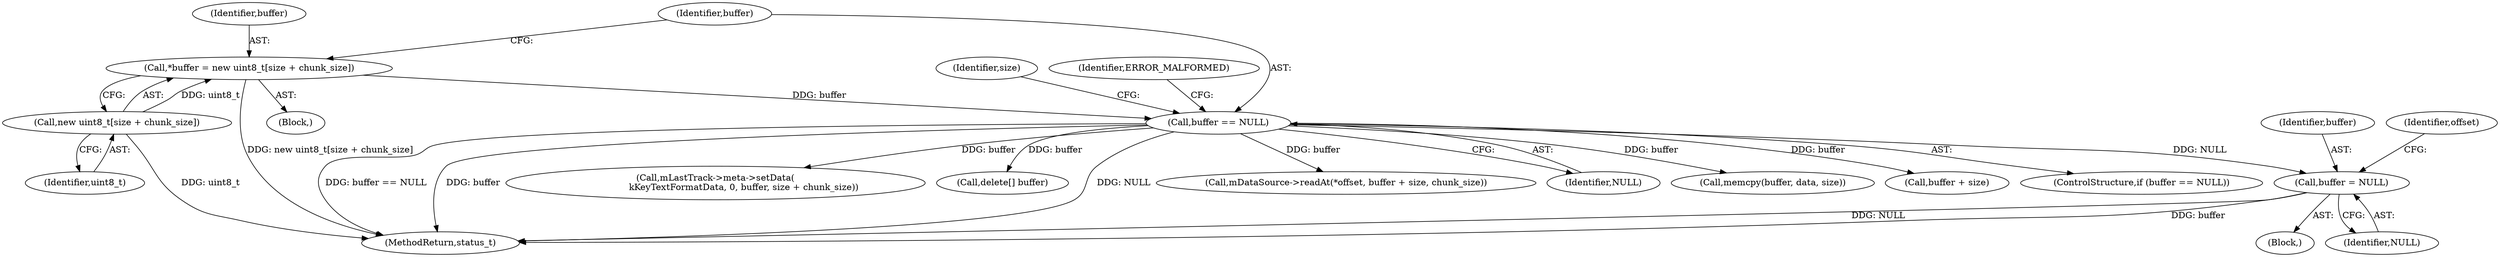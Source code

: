 digraph "0_Android_463a6f807e187828442949d1924e143cf07778c6@pointer" {
"1002778" [label="(Call,buffer = NULL)"];
"1002748" [label="(Call,buffer == NULL)"];
"1002743" [label="(Call,*buffer = new uint8_t[size + chunk_size])"];
"1002745" [label="(Call,new uint8_t[size + chunk_size])"];
"1002767" [label="(Call,mDataSource->readAt(*offset, buffer + size, chunk_size))"];
"1002748" [label="(Call,buffer == NULL)"];
"1002775" [label="(Block,)"];
"1002778" [label="(Call,buffer = NULL)"];
"1002750" [label="(Identifier,NULL)"];
"1002743" [label="(Call,*buffer = new uint8_t[size + chunk_size])"];
"1002759" [label="(Call,memcpy(buffer, data, size))"];
"1002756" [label="(Identifier,size)"];
"1002749" [label="(Identifier,buffer)"];
"1002770" [label="(Call,buffer + size)"];
"1002747" [label="(ControlStructure,if (buffer == NULL))"];
"1002712" [label="(Block,)"];
"1002787" [label="(Call,mLastTrack->meta->setData(\n                    kKeyTextFormatData, 0, buffer, size + chunk_size))"];
"1002779" [label="(Identifier,buffer)"];
"1002780" [label="(Identifier,NULL)"];
"1002746" [label="(Identifier,uint8_t)"];
"1002753" [label="(Identifier,ERROR_MALFORMED)"];
"1002745" [label="(Call,new uint8_t[size + chunk_size])"];
"1002776" [label="(Call,delete[] buffer)"];
"1002918" [label="(MethodReturn,status_t)"];
"1002744" [label="(Identifier,buffer)"];
"1002783" [label="(Identifier,offset)"];
"1002778" -> "1002775"  [label="AST: "];
"1002778" -> "1002780"  [label="CFG: "];
"1002779" -> "1002778"  [label="AST: "];
"1002780" -> "1002778"  [label="AST: "];
"1002783" -> "1002778"  [label="CFG: "];
"1002778" -> "1002918"  [label="DDG: NULL"];
"1002778" -> "1002918"  [label="DDG: buffer"];
"1002748" -> "1002778"  [label="DDG: NULL"];
"1002748" -> "1002747"  [label="AST: "];
"1002748" -> "1002750"  [label="CFG: "];
"1002749" -> "1002748"  [label="AST: "];
"1002750" -> "1002748"  [label="AST: "];
"1002753" -> "1002748"  [label="CFG: "];
"1002756" -> "1002748"  [label="CFG: "];
"1002748" -> "1002918"  [label="DDG: NULL"];
"1002748" -> "1002918"  [label="DDG: buffer == NULL"];
"1002748" -> "1002918"  [label="DDG: buffer"];
"1002743" -> "1002748"  [label="DDG: buffer"];
"1002748" -> "1002759"  [label="DDG: buffer"];
"1002748" -> "1002767"  [label="DDG: buffer"];
"1002748" -> "1002770"  [label="DDG: buffer"];
"1002748" -> "1002776"  [label="DDG: buffer"];
"1002748" -> "1002787"  [label="DDG: buffer"];
"1002743" -> "1002712"  [label="AST: "];
"1002743" -> "1002745"  [label="CFG: "];
"1002744" -> "1002743"  [label="AST: "];
"1002745" -> "1002743"  [label="AST: "];
"1002749" -> "1002743"  [label="CFG: "];
"1002743" -> "1002918"  [label="DDG: new uint8_t[size + chunk_size]"];
"1002745" -> "1002743"  [label="DDG: uint8_t"];
"1002745" -> "1002746"  [label="CFG: "];
"1002746" -> "1002745"  [label="AST: "];
"1002745" -> "1002918"  [label="DDG: uint8_t"];
}
